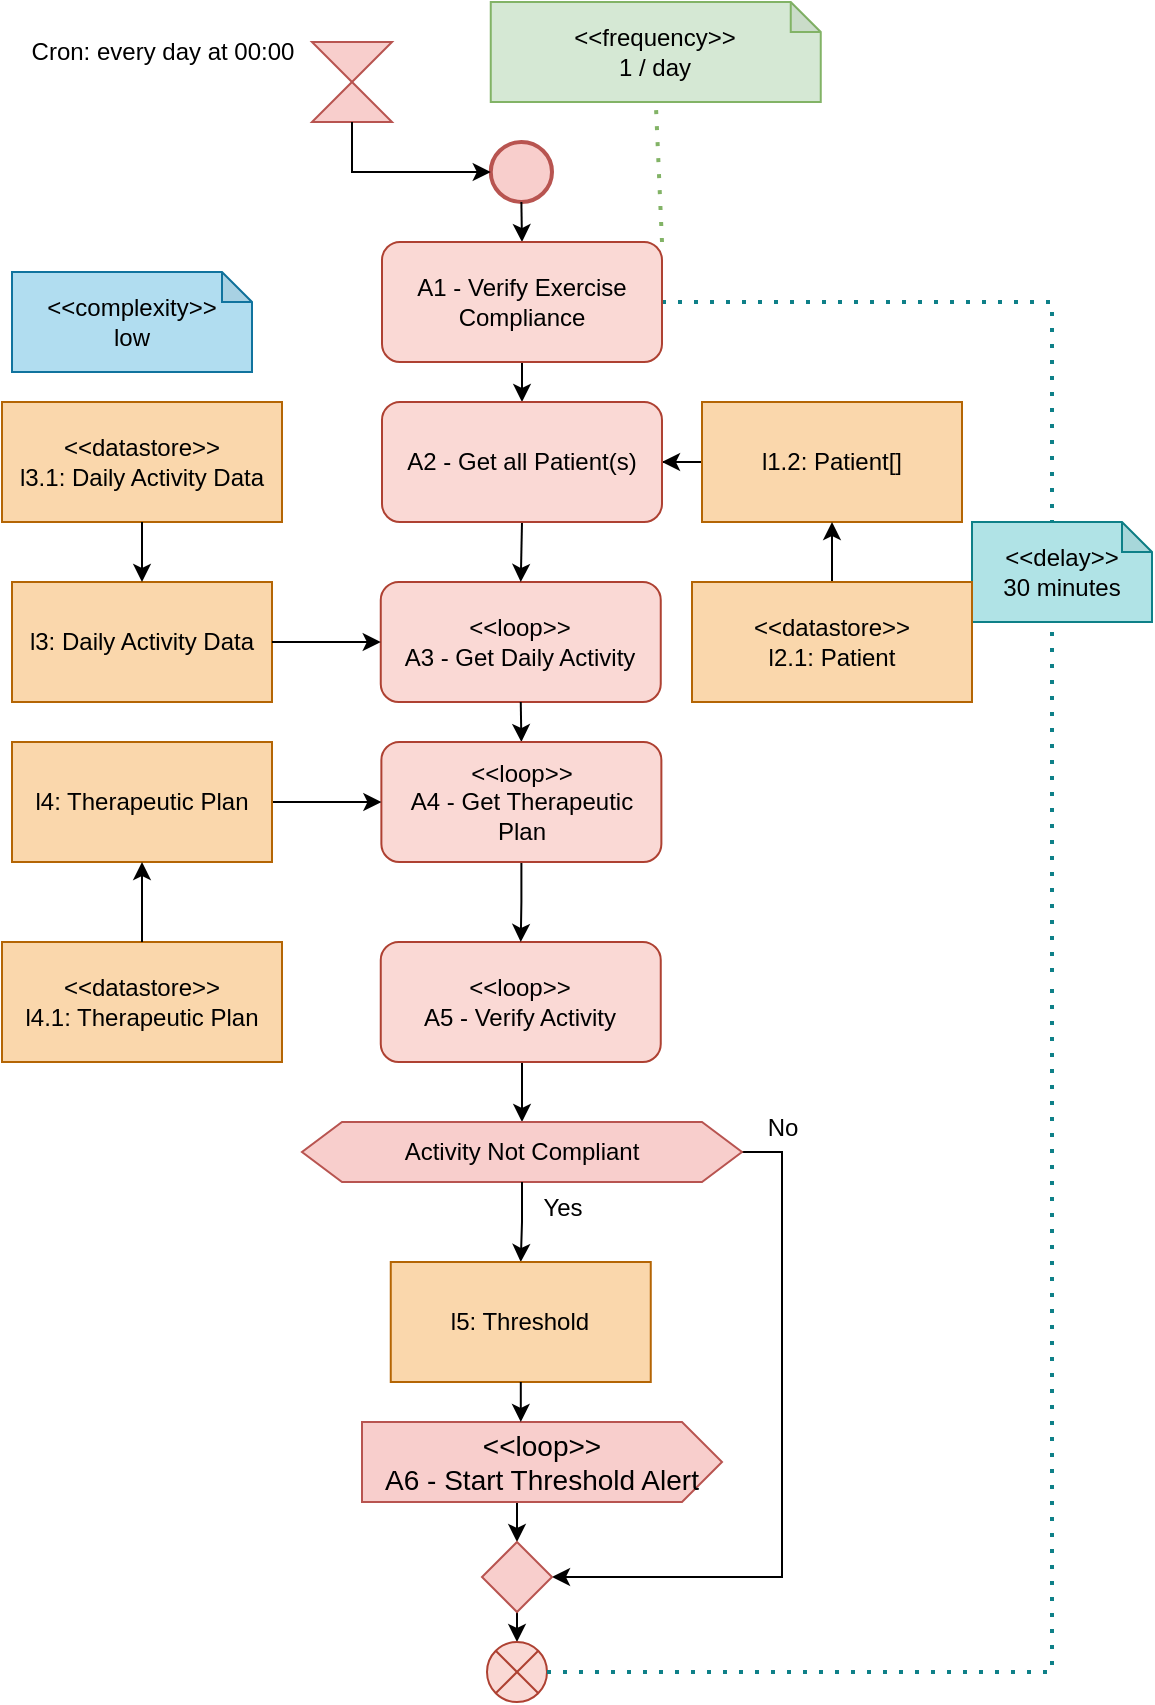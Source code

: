 <mxfile version="28.1.2">
  <diagram name="Pagina-1" id="XqQZvUsPB6tRAHZpujTU">
    <mxGraphModel dx="1034" dy="1747" grid="1" gridSize="10" guides="1" tooltips="1" connect="1" arrows="1" fold="1" page="1" pageScale="1" pageWidth="827" pageHeight="1169" math="0" shadow="0">
      <root>
        <mxCell id="0" />
        <mxCell id="1" parent="0" />
        <mxCell id="LC1zu8GGbh1QUBive463-1" value="l3: Daily Activity Data" style="rounded=0;whiteSpace=wrap;html=1;fillColor=#fad7ac;strokeColor=#b46504;" parent="1" vertex="1">
          <mxGeometry x="135" y="280" width="130" height="60" as="geometry" />
        </mxCell>
        <mxCell id="LC1zu8GGbh1QUBive463-3" value="" style="endArrow=classic;html=1;rounded=0;exitX=0.5;exitY=1;exitDx=0;exitDy=0;entryX=0.5;entryY=0;entryDx=0;entryDy=0;" parent="1" source="LC1zu8GGbh1QUBive463-45" target="LC1zu8GGbh1QUBive463-4" edge="1">
          <mxGeometry width="50" height="50" relative="1" as="geometry">
            <mxPoint x="385" y="765" as="sourcePoint" />
            <mxPoint x="240" y="855" as="targetPoint" />
          </mxGeometry>
        </mxCell>
        <mxCell id="LC1zu8GGbh1QUBive463-4" value="" style="shape=sumEllipse;perimeter=ellipsePerimeter;whiteSpace=wrap;html=1;backgroundOutline=1;fillColor=#fad9d5;strokeColor=#ae4132;" parent="1" vertex="1">
          <mxGeometry x="372.5" y="810" width="30" height="30" as="geometry" />
        </mxCell>
        <mxCell id="LC1zu8GGbh1QUBive463-5" value="" style="endArrow=none;dashed=1;html=1;dashPattern=1 3;strokeWidth=2;rounded=0;entryX=1;entryY=0.5;entryDx=0;entryDy=0;fillColor=#b0e3e6;strokeColor=#0e8088;" parent="1" target="LC1zu8GGbh1QUBive463-26" edge="1">
          <mxGeometry width="50" height="50" relative="1" as="geometry">
            <mxPoint x="655" y="475" as="sourcePoint" />
            <mxPoint x="479.38" y="145" as="targetPoint" />
            <Array as="points">
              <mxPoint x="655" y="320" />
              <mxPoint x="655" y="140" />
            </Array>
          </mxGeometry>
        </mxCell>
        <mxCell id="LC1zu8GGbh1QUBive463-6" value="" style="endArrow=none;dashed=1;html=1;dashPattern=1 3;strokeWidth=2;rounded=0;exitX=1;exitY=0.5;exitDx=0;exitDy=0;fillColor=#b0e3e6;strokeColor=#0e8088;" parent="1" source="LC1zu8GGbh1QUBive463-4" edge="1">
          <mxGeometry width="50" height="50" relative="1" as="geometry">
            <mxPoint x="455" y="675" as="sourcePoint" />
            <mxPoint x="655" y="480" as="targetPoint" />
            <Array as="points">
              <mxPoint x="655" y="825" />
            </Array>
          </mxGeometry>
        </mxCell>
        <mxCell id="LC1zu8GGbh1QUBive463-7" value="&amp;lt;&amp;lt;delay&amp;gt;&amp;gt;&lt;br&gt;30 minutes" style="shape=note;whiteSpace=wrap;html=1;backgroundOutline=1;darkOpacity=0.05;size=15;fillColor=#b0e3e6;strokeColor=#0e8088;" parent="1" vertex="1">
          <mxGeometry x="615" y="250" width="90" height="50" as="geometry" />
        </mxCell>
        <mxCell id="LC1zu8GGbh1QUBive463-8" value="&amp;lt;&amp;lt;frequency&amp;gt;&amp;gt;&lt;br&gt;1 / day" style="shape=note;whiteSpace=wrap;html=1;backgroundOutline=1;darkOpacity=0.05;size=15;fillColor=#d5e8d4;strokeColor=#82b366;" parent="1" vertex="1">
          <mxGeometry x="374.38" y="-10" width="165" height="50" as="geometry" />
        </mxCell>
        <mxCell id="LC1zu8GGbh1QUBive463-9" value="" style="endArrow=none;dashed=1;html=1;dashPattern=1 3;strokeWidth=2;rounded=0;entryX=0.5;entryY=1;entryDx=0;entryDy=0;entryPerimeter=0;fillColor=#d5e8d4;strokeColor=#82b366;exitX=1;exitY=0;exitDx=0;exitDy=0;" parent="1" source="LC1zu8GGbh1QUBive463-26" target="LC1zu8GGbh1QUBive463-8" edge="1">
          <mxGeometry width="50" height="50" relative="1" as="geometry">
            <mxPoint x="473" y="120" as="sourcePoint" />
            <mxPoint x="440" y="245" as="targetPoint" />
            <Array as="points" />
          </mxGeometry>
        </mxCell>
        <mxCell id="LC1zu8GGbh1QUBive463-10" value="&amp;lt;&amp;lt;complexity&amp;gt;&amp;gt;&lt;br&gt;low" style="shape=note;whiteSpace=wrap;html=1;backgroundOutline=1;darkOpacity=0.05;size=15;fillColor=#b1ddf0;strokeColor=#10739e;" parent="1" vertex="1">
          <mxGeometry x="135" y="125" width="120" height="50" as="geometry" />
        </mxCell>
        <mxCell id="LC1zu8GGbh1QUBive463-12" value="&amp;lt;&amp;lt;loop&amp;gt;&amp;gt;&lt;br&gt;A3 - Get Daily Activity" style="rounded=1;whiteSpace=wrap;html=1;fillColor=#fad9d5;strokeColor=#ae4132;" parent="1" vertex="1">
          <mxGeometry x="319.38" y="280" width="140" height="60" as="geometry" />
        </mxCell>
        <mxCell id="LC1zu8GGbh1QUBive463-13" value="" style="endArrow=classic;html=1;rounded=0;exitX=1;exitY=0.5;exitDx=0;exitDy=0;entryX=0;entryY=0.5;entryDx=0;entryDy=0;" parent="1" source="LC1zu8GGbh1QUBive463-1" target="LC1zu8GGbh1QUBive463-12" edge="1">
          <mxGeometry width="50" height="50" relative="1" as="geometry">
            <mxPoint x="260" y="310" as="sourcePoint" />
            <mxPoint x="260" y="340" as="targetPoint" />
          </mxGeometry>
        </mxCell>
        <mxCell id="LC1zu8GGbh1QUBive463-14" value="&amp;lt;&amp;lt;datastore&amp;gt;&amp;gt;&lt;div&gt;l3.1: Daily Activity Data&lt;/div&gt;" style="rounded=0;whiteSpace=wrap;html=1;fillColor=#fad7ac;strokeColor=#b46504;" parent="1" vertex="1">
          <mxGeometry x="130" y="190" width="140" height="60" as="geometry" />
        </mxCell>
        <mxCell id="LC1zu8GGbh1QUBive463-15" value="" style="endArrow=classic;html=1;rounded=0;exitX=0.5;exitY=1;exitDx=0;exitDy=0;entryX=0.5;entryY=0;entryDx=0;entryDy=0;" parent="1" source="LC1zu8GGbh1QUBive463-14" target="LC1zu8GGbh1QUBive463-1" edge="1">
          <mxGeometry width="50" height="50" relative="1" as="geometry">
            <mxPoint x="150" y="325" as="sourcePoint" />
            <mxPoint x="195" y="325" as="targetPoint" />
          </mxGeometry>
        </mxCell>
        <mxCell id="LC1zu8GGbh1QUBive463-16" value="" style="strokeWidth=2;html=1;shape=mxgraph.flowchart.start_2;whiteSpace=wrap;fillColor=#f8cecc;strokeColor=#b85450;" parent="1" vertex="1">
          <mxGeometry x="374.38" y="60" width="30.62" height="30" as="geometry" />
        </mxCell>
        <mxCell id="LC1zu8GGbh1QUBive463-17" value="" style="endArrow=classic;html=1;rounded=0;exitX=0.5;exitY=1;exitDx=0;exitDy=0;exitPerimeter=0;entryX=0.5;entryY=0;entryDx=0;entryDy=0;" parent="1" source="LC1zu8GGbh1QUBive463-16" target="LC1zu8GGbh1QUBive463-26" edge="1">
          <mxGeometry width="50" height="50" relative="1" as="geometry">
            <mxPoint x="380" y="110" as="sourcePoint" />
            <mxPoint x="389.38" y="125" as="targetPoint" />
          </mxGeometry>
        </mxCell>
        <mxCell id="LC1zu8GGbh1QUBive463-34" style="edgeStyle=orthogonalEdgeStyle;rounded=0;orthogonalLoop=1;jettySize=auto;html=1;" parent="1" source="LC1zu8GGbh1QUBive463-19" target="LC1zu8GGbh1QUBive463-30" edge="1">
          <mxGeometry relative="1" as="geometry" />
        </mxCell>
        <mxCell id="LC1zu8GGbh1QUBive463-19" value="l1.2: Patient[]" style="rounded=0;whiteSpace=wrap;html=1;fillColor=#fad7ac;strokeColor=#b46504;" parent="1" vertex="1">
          <mxGeometry x="480" y="190" width="130" height="60" as="geometry" />
        </mxCell>
        <mxCell id="LC1zu8GGbh1QUBive463-20" value="" style="endArrow=classic;html=1;rounded=0;exitX=0.5;exitY=1;exitDx=0;exitDy=0;entryX=0.5;entryY=0;entryDx=0;entryDy=0;" parent="1" source="LC1zu8GGbh1QUBive463-26" edge="1">
          <mxGeometry width="50" height="50" relative="1" as="geometry">
            <mxPoint x="389.38" y="165" as="sourcePoint" />
            <mxPoint x="390" y="190" as="targetPoint" />
          </mxGeometry>
        </mxCell>
        <mxCell id="LC1zu8GGbh1QUBive463-21" value="" style="endArrow=classic;html=1;rounded=0;exitX=0.5;exitY=1;exitDx=0;exitDy=0;entryX=0.5;entryY=0;entryDx=0;entryDy=0;" parent="1" target="LC1zu8GGbh1QUBive463-12" edge="1">
          <mxGeometry width="50" height="50" relative="1" as="geometry">
            <mxPoint x="390" y="250" as="sourcePoint" />
            <mxPoint x="495" y="310" as="targetPoint" />
          </mxGeometry>
        </mxCell>
        <mxCell id="LC1zu8GGbh1QUBive463-49" style="edgeStyle=orthogonalEdgeStyle;rounded=0;orthogonalLoop=1;jettySize=auto;html=1;entryX=0.5;entryY=0;entryDx=0;entryDy=0;exitX=0;exitY=0;exitDx=80;exitDy=40;exitPerimeter=0;" parent="1" source="LC1zu8GGbh1QUBive463-23" target="LC1zu8GGbh1QUBive463-45" edge="1">
          <mxGeometry relative="1" as="geometry" />
        </mxCell>
        <mxCell id="LC1zu8GGbh1QUBive463-23" value="&amp;lt;&amp;lt;loop&amp;gt;&amp;gt;&lt;br&gt;A6 - Start Threshold Alert" style="html=1;shape=mxgraph.infographic.ribbonSimple;notch1=0;notch2=20;align=center;verticalAlign=middle;fontSize=14;fontStyle=0;fillColor=#f8cecc;whiteSpace=wrap;strokeColor=#b85450;" parent="1" vertex="1">
          <mxGeometry x="310" y="700" width="180" height="40" as="geometry" />
        </mxCell>
        <mxCell id="LC1zu8GGbh1QUBive463-24" value="" style="endArrow=classic;html=1;rounded=0;exitX=0.5;exitY=1;exitDx=0;exitDy=0;entryX=0.5;entryY=0;entryDx=0;entryDy=0;" parent="1" source="LC1zu8GGbh1QUBive463-12" target="LC1zu8GGbh1QUBive463-35" edge="1">
          <mxGeometry width="50" height="50" relative="1" as="geometry">
            <mxPoint x="495" y="440" as="sourcePoint" />
            <mxPoint x="390" y="440" as="targetPoint" />
          </mxGeometry>
        </mxCell>
        <mxCell id="LC1zu8GGbh1QUBive463-25" value="" style="endArrow=classic;html=1;rounded=0;exitX=0.5;exitY=1;exitDx=0;exitDy=0;entryX=0.5;entryY=0;entryDx=0;entryDy=0;" parent="1" target="LC1zu8GGbh1QUBive463-42" edge="1">
          <mxGeometry width="50" height="50" relative="1" as="geometry">
            <mxPoint x="390" y="500" as="sourcePoint" />
            <mxPoint x="390" y="550" as="targetPoint" />
          </mxGeometry>
        </mxCell>
        <mxCell id="LC1zu8GGbh1QUBive463-26" value="A1 - Verify Exercise Compliance" style="rounded=1;whiteSpace=wrap;html=1;fillColor=#fad9d5;strokeColor=#ae4132;" parent="1" vertex="1">
          <mxGeometry x="320" y="110" width="140" height="60" as="geometry" />
        </mxCell>
        <mxCell id="LC1zu8GGbh1QUBive463-27" value="" style="shape=collate;whiteSpace=wrap;html=1;fillColor=#f8cecc;strokeColor=#b85450;" parent="1" vertex="1">
          <mxGeometry x="285" y="10" width="40" height="40" as="geometry" />
        </mxCell>
        <mxCell id="LC1zu8GGbh1QUBive463-28" value="" style="endArrow=classic;html=1;rounded=0;exitX=0.5;exitY=1;exitDx=0;exitDy=0;entryX=0;entryY=0.5;entryDx=0;entryDy=0;entryPerimeter=0;" parent="1" source="LC1zu8GGbh1QUBive463-27" target="LC1zu8GGbh1QUBive463-16" edge="1">
          <mxGeometry width="50" height="50" relative="1" as="geometry">
            <mxPoint x="290" y="70" as="sourcePoint" />
            <mxPoint x="290" y="90" as="targetPoint" />
            <Array as="points">
              <mxPoint x="305" y="75" />
            </Array>
          </mxGeometry>
        </mxCell>
        <mxCell id="LC1zu8GGbh1QUBive463-29" value="Cron: every day at 00:00" style="text;html=1;align=center;verticalAlign=middle;resizable=0;points=[];autosize=1;strokeColor=none;fillColor=none;" parent="1" vertex="1">
          <mxGeometry x="135" width="150" height="30" as="geometry" />
        </mxCell>
        <mxCell id="LC1zu8GGbh1QUBive463-30" value="A2 - Get all Patient(s)" style="rounded=1;whiteSpace=wrap;html=1;fillColor=#fad9d5;strokeColor=#ae4132;" parent="1" vertex="1">
          <mxGeometry x="320" y="190" width="140" height="60" as="geometry" />
        </mxCell>
        <mxCell id="LC1zu8GGbh1QUBive463-31" value="&amp;lt;&amp;lt;loop&amp;gt;&amp;gt;&lt;br&gt;A5 - Verify Activity" style="rounded=1;whiteSpace=wrap;html=1;fillColor=#fad9d5;strokeColor=#ae4132;" parent="1" vertex="1">
          <mxGeometry x="319.38" y="460" width="140" height="60" as="geometry" />
        </mxCell>
        <mxCell id="LC1zu8GGbh1QUBive463-33" style="edgeStyle=orthogonalEdgeStyle;rounded=0;orthogonalLoop=1;jettySize=auto;html=1;entryX=0.5;entryY=1;entryDx=0;entryDy=0;" parent="1" source="LC1zu8GGbh1QUBive463-32" target="LC1zu8GGbh1QUBive463-19" edge="1">
          <mxGeometry relative="1" as="geometry" />
        </mxCell>
        <mxCell id="LC1zu8GGbh1QUBive463-32" value="&amp;lt;&amp;lt;datastore&amp;gt;&amp;gt;&lt;div&gt;l2.1: Patient&lt;/div&gt;" style="rounded=0;whiteSpace=wrap;html=1;fillColor=#fad7ac;strokeColor=#b46504;" parent="1" vertex="1">
          <mxGeometry x="475" y="280" width="140" height="60" as="geometry" />
        </mxCell>
        <mxCell id="LC1zu8GGbh1QUBive463-36" style="edgeStyle=orthogonalEdgeStyle;rounded=0;orthogonalLoop=1;jettySize=auto;html=1;entryX=0.5;entryY=0;entryDx=0;entryDy=0;" parent="1" source="LC1zu8GGbh1QUBive463-35" target="LC1zu8GGbh1QUBive463-31" edge="1">
          <mxGeometry relative="1" as="geometry" />
        </mxCell>
        <mxCell id="LC1zu8GGbh1QUBive463-35" value="&amp;lt;&amp;lt;loop&amp;gt;&amp;gt;&lt;br&gt;A4 - Get Therapeutic Plan" style="rounded=1;whiteSpace=wrap;html=1;fillColor=#fad9d5;strokeColor=#ae4132;" parent="1" vertex="1">
          <mxGeometry x="319.69" y="360" width="140" height="60" as="geometry" />
        </mxCell>
        <mxCell id="LC1zu8GGbh1QUBive463-40" style="edgeStyle=orthogonalEdgeStyle;rounded=0;orthogonalLoop=1;jettySize=auto;html=1;entryX=0;entryY=0.5;entryDx=0;entryDy=0;" parent="1" source="LC1zu8GGbh1QUBive463-37" target="LC1zu8GGbh1QUBive463-35" edge="1">
          <mxGeometry relative="1" as="geometry" />
        </mxCell>
        <mxCell id="LC1zu8GGbh1QUBive463-37" value="l4: Therapeutic Plan" style="rounded=0;whiteSpace=wrap;html=1;fillColor=#fad7ac;strokeColor=#b46504;" parent="1" vertex="1">
          <mxGeometry x="135" y="360" width="130" height="60" as="geometry" />
        </mxCell>
        <mxCell id="LC1zu8GGbh1QUBive463-38" value="&amp;lt;&amp;lt;datastore&amp;gt;&amp;gt;&lt;div&gt;l4.1: Therapeutic Plan&lt;/div&gt;" style="rounded=0;whiteSpace=wrap;html=1;fillColor=#fad7ac;strokeColor=#b46504;" parent="1" vertex="1">
          <mxGeometry x="130" y="460" width="140" height="60" as="geometry" />
        </mxCell>
        <mxCell id="LC1zu8GGbh1QUBive463-39" value="" style="endArrow=classic;html=1;rounded=0;exitX=0.5;exitY=0;exitDx=0;exitDy=0;entryX=0.5;entryY=1;entryDx=0;entryDy=0;" parent="1" source="LC1zu8GGbh1QUBive463-38" target="LC1zu8GGbh1QUBive463-37" edge="1">
          <mxGeometry width="50" height="50" relative="1" as="geometry">
            <mxPoint x="210" y="575" as="sourcePoint" />
            <mxPoint x="255" y="575" as="targetPoint" />
          </mxGeometry>
        </mxCell>
        <mxCell id="LC1zu8GGbh1QUBive463-50" style="edgeStyle=orthogonalEdgeStyle;rounded=0;orthogonalLoop=1;jettySize=auto;html=1;entryX=1;entryY=0.5;entryDx=0;entryDy=0;" parent="1" source="LC1zu8GGbh1QUBive463-42" target="LC1zu8GGbh1QUBive463-45" edge="1">
          <mxGeometry relative="1" as="geometry">
            <Array as="points">
              <mxPoint x="520" y="565" />
              <mxPoint x="520" y="778" />
            </Array>
          </mxGeometry>
        </mxCell>
        <mxCell id="LC1zu8GGbh1QUBive463-42" value="Activity Not Compliant" style="shape=hexagon;perimeter=hexagonPerimeter2;whiteSpace=wrap;html=1;fixedSize=1;fillColor=#f8cecc;strokeColor=#b85450;" parent="1" vertex="1">
          <mxGeometry x="280" y="550" width="220" height="30" as="geometry" />
        </mxCell>
        <mxCell id="LC1zu8GGbh1QUBive463-44" style="edgeStyle=orthogonalEdgeStyle;rounded=0;orthogonalLoop=1;jettySize=auto;html=1;entryX=0.5;entryY=0;entryDx=0;entryDy=0;" parent="1" source="LC1zu8GGbh1QUBive463-42" target="VdyysPjtNYTSRRV6AOLi-1" edge="1">
          <mxGeometry relative="1" as="geometry" />
        </mxCell>
        <mxCell id="LC1zu8GGbh1QUBive463-45" value="" style="rhombus;whiteSpace=wrap;html=1;fillColor=#f8cecc;strokeColor=#b85450;" parent="1" vertex="1">
          <mxGeometry x="370" y="760" width="35" height="35" as="geometry" />
        </mxCell>
        <mxCell id="LC1zu8GGbh1QUBive463-51" value="No" style="text;html=1;align=center;verticalAlign=middle;resizable=0;points=[];autosize=1;strokeColor=none;fillColor=none;" parent="1" vertex="1">
          <mxGeometry x="500" y="538" width="40" height="30" as="geometry" />
        </mxCell>
        <mxCell id="LC1zu8GGbh1QUBive463-52" value="Yes" style="text;html=1;align=center;verticalAlign=middle;resizable=0;points=[];autosize=1;strokeColor=none;fillColor=none;" parent="1" vertex="1">
          <mxGeometry x="390" y="578" width="40" height="30" as="geometry" />
        </mxCell>
        <mxCell id="VdyysPjtNYTSRRV6AOLi-1" value="l5: Threshold" style="rounded=0;whiteSpace=wrap;html=1;fillColor=#fad7ac;strokeColor=#b46504;" parent="1" vertex="1">
          <mxGeometry x="324.38" y="620" width="130" height="60" as="geometry" />
        </mxCell>
        <mxCell id="VdyysPjtNYTSRRV6AOLi-3" style="edgeStyle=orthogonalEdgeStyle;rounded=0;orthogonalLoop=1;jettySize=auto;html=1;entryX=0;entryY=0;entryDx=80;entryDy=0;entryPerimeter=0;" parent="1" source="VdyysPjtNYTSRRV6AOLi-1" target="LC1zu8GGbh1QUBive463-23" edge="1">
          <mxGeometry relative="1" as="geometry" />
        </mxCell>
      </root>
    </mxGraphModel>
  </diagram>
</mxfile>
